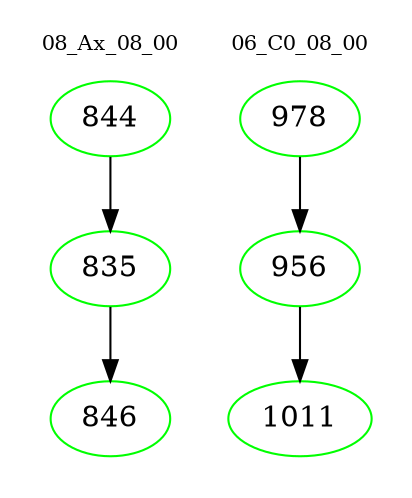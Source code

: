 digraph{
subgraph cluster_0 {
color = white
label = "08_Ax_08_00";
fontsize=10;
T0_844 [label="844", color="green"]
T0_844 -> T0_835 [color="black"]
T0_835 [label="835", color="green"]
T0_835 -> T0_846 [color="black"]
T0_846 [label="846", color="green"]
}
subgraph cluster_1 {
color = white
label = "06_C0_08_00";
fontsize=10;
T1_978 [label="978", color="green"]
T1_978 -> T1_956 [color="black"]
T1_956 [label="956", color="green"]
T1_956 -> T1_1011 [color="black"]
T1_1011 [label="1011", color="green"]
}
}
